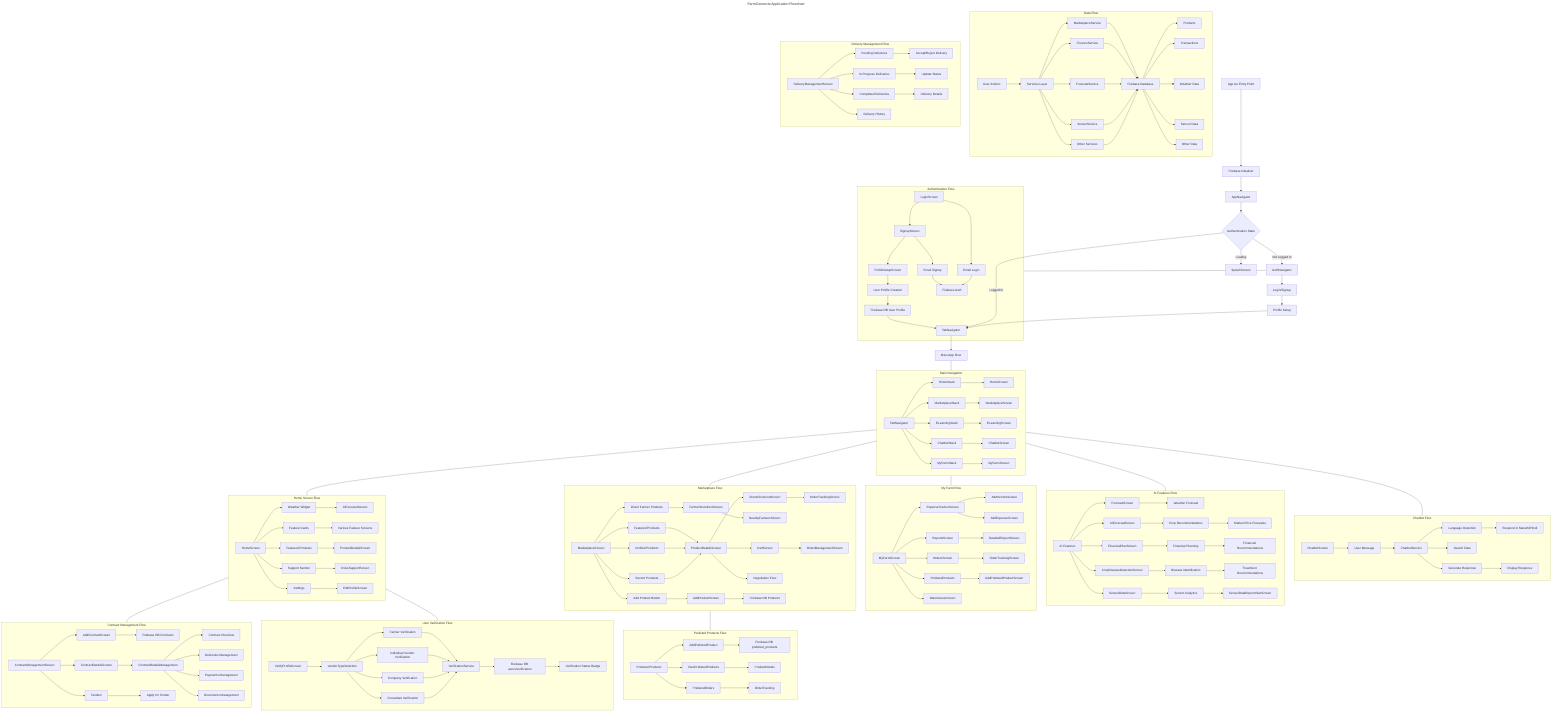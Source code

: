 ---
title: FarmConnects Application Flowchart
---
flowchart TD
    %% Main Application Flow
    A[App.tsx Entry Point] --> B[Firebase Initializer]
    B --> C[AppNavigator]
    C --> D{Authentication State}
    D -->|Loading| E[SplashScreen]
    D -->|Not Logged In| F[AuthNavigator]
    D -->|Logged In| G[TabNavigator]
    F --> H[Login/Signup]
    H --> I[Profile Setup]
    I --> G
    G --> J[Main App Flow]

    %% Authentication Flow
    subgraph AuthFlow[Authentication Flow]
        AA[LoginScreen] --> AB[SignupScreen]
        AB --> AC[ProfileSetupScreen]
        AA --> AD[Email Login]
        AB --> AE[Email Signup]
        AC --> AF[User Profile Creation]
        AD --> AG[Firebase Auth]
        AE --> AG
        AF --> AH[Firebase DB User Profile]
        AH --> G
    end

    %% Main Navigation
    subgraph NavFlow[Main Navigation]
        GA[TabNavigator] --> GB[HomeStack]
        GA --> GC[MarketplaceStack]
        GA --> GD[ELearningStack]
        GA --> GE[ChatbotStack]
        GA --> GF[MyFarmStack]
        GB --> GG[HomeScreen]
        GC --> GH[MarketplaceScreen]
        GD --> GI[ELearningScreen]
        GE --> GJ[ChatbotScreen]
        GF --> GK[MyFarmScreen]
    end

    %% Home Screen Flow
    subgraph HomeFlow[Home Screen Flow]
        HA[HomeScreen] --> HB[Weather Widget]
        HA --> HC[Feature Cards]
        HA --> HD[Featured Products]
        HA --> HE[Support Section]
        HA --> HF[Settings]
        HB --> HG[AIForecastScreen]
        HC --> HH[Various Feature Screens]
        HD --> HI[ProductDetailsScreen]
        HE --> HJ[CrisisSupportScreen]
        HF --> HK[EditProfileScreen]
    end

    %% Marketplace Flow
    subgraph MarketFlow[Marketplace Flow]
        MA[MarketplaceScreen] --> MB[Featured Products]
        MA --> MC[Direct Farmer Products]
        MA --> MD[Verified Products]
        MA --> ME[Recent Products]
        MA --> MF[Add Product Button]
        MB --> MG[ProductDetailsScreen]
        MC --> MH[FarmerStorefrontScreen]
        MD --> MG
        ME --> MG
        MF --> MI[AddProductScreen]
        MG --> MJ[DirectCheckoutScreen]
        MH --> MK[NearbyFarmersScreen]
        MG --> ML[CartScreen]
        MG --> MM[Negotiation Flow]
        MI --> MN[Firebase DB Products]
        MJ --> MO[OrderTrackingScreen]
        ML --> MP[OrderManagementScreen]
    end

    %% My Farm Flow
    subgraph FarmFlow[My Farm Flow]
        FA[MyFarmScreen] --> FB[ExpenseTrackerScreen]
        FA --> FC[ReportsScreen]
        FA --> FD[OrdersScreen]
        FA --> FE[PrelistedProducts]
        FA --> FF[WarehouseScreen]
        FB --> FG[AddIncomeScreen]
        FB --> FH[AddExpenseScreen]
        FC --> FI[DetailedReportScreen]
        FD --> FJ[OrderTrackingScreen]
        FE --> FK[AddPrelistedProductScreen]
    end

    %% AI Features Flow
    subgraph AIFlow[AI Features Flow]
        AA1[AI Features] --> AB1[ForecastScreen]
        AA1 --> AC1[AIForecastScreen]
        AA1 --> AD1[FinancialPlanScreen]
        AA1 --> AE1[CropDiseaseDetectionScreen]
        AA1 --> AF1[SensorDataScreen]
        AB1 --> AG1[Weather Forecast]
        AC1 --> AH1[Crop Recommendations]
        AD1 --> AI1[Financial Planning]
        AE1 --> AJ1[Disease Identification]
        AF1 --> AK1[Sensor Analytics]
        AH1 --> AL1[Market Price Forecasts]
        AI1 --> AM1[Financial Recommendations]
        AJ1 --> AN1[Treatment Recommendations]
        AK1 --> AO1[SensorDataReportViewScreen]
    end

    %% Contract Management Flow
    subgraph ContractFlow[Contract Management Flow]
        CA[ContractManagementScreen] --> CB[AddContractScreen]
        CA --> CC[ContractDetailsScreen]
        CA --> CD[Tenders]
        CB --> CE[Firebase DB Contracts]
        CC --> CF[ContractDetailsManagement]
        CD --> CG[Apply for Tender]
        CF --> CH[Contract Overview]
        CF --> CI[Deliveries Management]
        CF --> CJ[Payments Management]
        CF --> CK[Documents Management]
    end

    %% Data Flow
    subgraph DataFlow[Data Flow]
        DA[User Actions] --> DB[Services Layer]
        DB --> DC[MarketplaceService]
        DB --> DD[FinanceService]
        DB --> DE[ForecastService]
        DB --> DF[SensorService]
        DB --> DG[Other Services]
        DC --> DH[Firebase Database]
        DD --> DH
        DE --> DH
        DF --> DH
        DG --> DH
        DH --> DI[Products]
        DH --> DJ[Transactions]
        DH --> DK[Weather Data]
        DH --> DL[Sensor Data]
        DH --> DM[Other Data]
    end

    %% User Verification Flow
    subgraph VerifyFlow[User Verification Flow]
        VA[VerifyProfileScreen] --> VB[VendorTypeSelection]
        VB --> VC[Farmer Verification]
        VB --> VD[Individual Vendor Verification]
        VB --> VE[Company Verification]
        VB --> VF[Consultant Verification]
        VC --> VG[VerificationService]
        VD --> VG
        VE --> VG
        VF --> VG
        VG --> VH[Firebase DB users/verification]
        VH --> VI[Verification Status Badge]
    end

    %% Delivery Management Flow
    subgraph DeliveryFlow[Delivery Management Flow]
        XA[DeliveryManagementScreen] --> XB[Pending Deliveries]
        XA --> XC[In Progress Deliveries]
        XA --> XD[Completed Deliveries]
        XA --> XE[Delivery History]
        XB --> XF[Accept/Reject Delivery]
        XC --> XG[Update Status]
        XD --> XH[Delivery Details]
    end

    %% Prelisted Products Flow
    subgraph PrelistFlow[Prelisted Products Flow]
        PA[Prelisted Products] --> PB[AddPrelistedProduct]
        PA --> PC[ViewPrelistedProducts]
        PA --> PD[PrelistedOrders]
        PB --> PE[Firebase DB prelisted_products]
        PC --> PF[ProductDetails]
        PD --> PG[OrderTracking]
    end

    %% Chatbot Flow
    subgraph ChatFlow[Chatbot Flow]
        YA[ChatbotScreen] --> YB[User Message]
        YB --> YC[ChatbotService]
        YC --> YD[Language Detection]
        YC --> YE[Search Data]
        YC --> YF[Generate Response]
        YD --> YG[Respond in Marathi/Hindi]
        YF --> YH[Display Response]
    end

    %% Connect main flows
    J --- NavFlow
    NavFlow --- HomeFlow
    NavFlow --- MarketFlow
    NavFlow --- FarmFlow
    NavFlow --- AIFlow
    NavFlow --- ChatFlow
    HomeFlow --- ContractFlow
    HomeFlow --- VerifyFlow
    MarketFlow --- PrelistFlow
    F --- AuthFlow